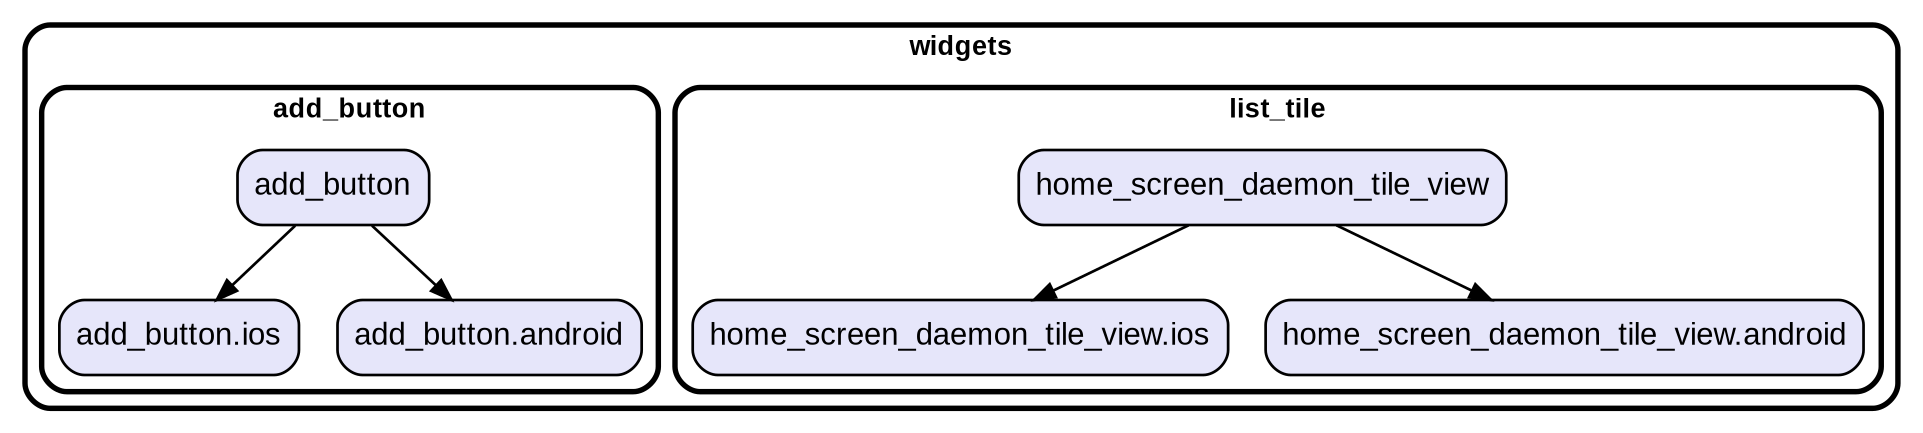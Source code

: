 digraph "" {
  graph [style=rounded fontname="Arial Black" fontsize=13 penwidth=2.6];
  node [shape=rect style="filled,rounded" fontname=Arial fontsize=15 fillcolor=Lavender penwidth=1.3];
  edge [penwidth=1.3];
  "/list_tile/home_screen_daemon_tile_view.ios.dart" [label="home_screen_daemon_tile_view.ios"];
  "/list_tile/home_screen_daemon_tile_view.android.dart" [label="home_screen_daemon_tile_view.android"];
  "/list_tile/home_screen_daemon_tile_view.dart" [label="home_screen_daemon_tile_view"];
  "/add_button/add_button.dart" [label="add_button"];
  "/add_button/add_button.ios.dart" [label="add_button.ios"];
  "/add_button/add_button.android.dart" [label="add_button.android"];
  subgraph "cluster~" {
    label="widgets";
    subgraph "cluster~/list_tile" {
      label="list_tile";
      "/list_tile/home_screen_daemon_tile_view.ios.dart";
      "/list_tile/home_screen_daemon_tile_view.android.dart";
      "/list_tile/home_screen_daemon_tile_view.dart";
    }
    subgraph "cluster~/add_button" {
      label="add_button";
      "/add_button/add_button.dart";
      "/add_button/add_button.ios.dart";
      "/add_button/add_button.android.dart";
    }
  }
  "/list_tile/home_screen_daemon_tile_view.dart" -> "/list_tile/home_screen_daemon_tile_view.android.dart";
  "/list_tile/home_screen_daemon_tile_view.dart" -> "/list_tile/home_screen_daemon_tile_view.ios.dart";
  "/add_button/add_button.dart" -> "/add_button/add_button.android.dart";
  "/add_button/add_button.dart" -> "/add_button/add_button.ios.dart";
}
